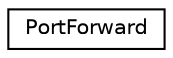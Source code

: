 digraph "Graphical Class Hierarchy"
{
 // LATEX_PDF_SIZE
  edge [fontname="Helvetica",fontsize="10",labelfontname="Helvetica",labelfontsize="10"];
  node [fontname="Helvetica",fontsize="10",shape=record];
  rankdir="LR";
  Node0 [label="PortForward",height=0.2,width=0.4,color="black", fillcolor="white", style="filled",URL="$structPortForward.html",tooltip=" "];
}
